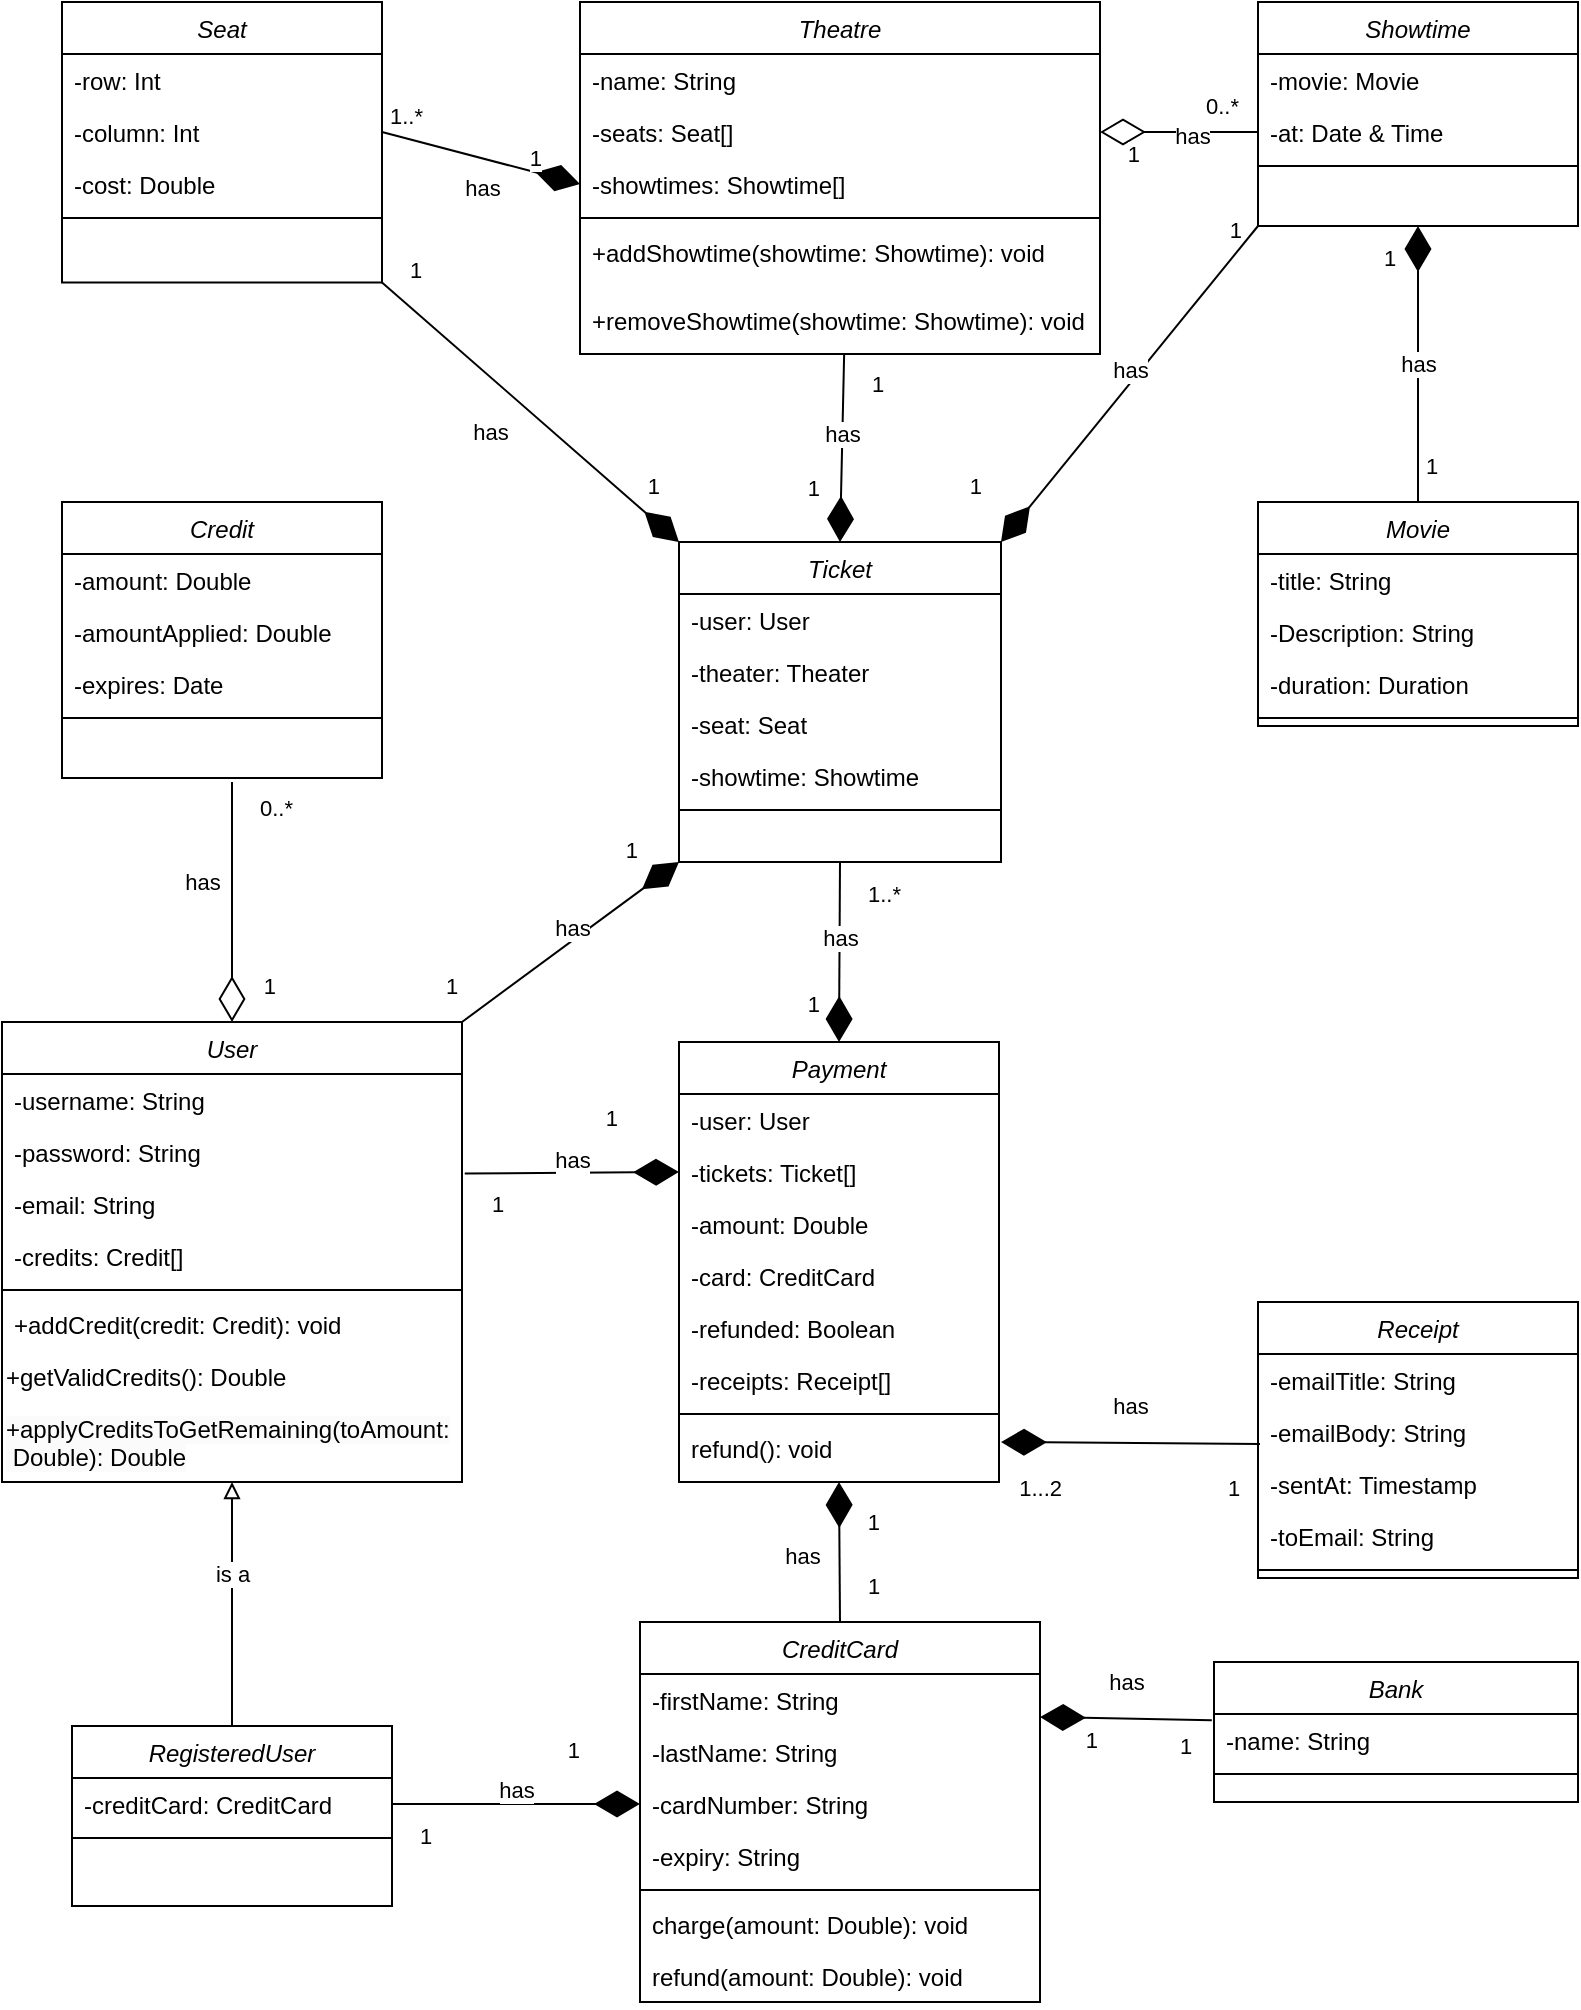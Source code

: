<mxfile version="24.7.17">
  <diagram id="C5RBs43oDa-KdzZeNtuy" name="Page-1">
    <mxGraphModel dx="1640" dy="933" grid="1" gridSize="10" guides="1" tooltips="1" connect="1" arrows="1" fold="1" page="1" pageScale="1" pageWidth="827" pageHeight="1169" math="0" shadow="0">
      <root>
        <mxCell id="WIyWlLk6GJQsqaUBKTNV-0" />
        <mxCell id="WIyWlLk6GJQsqaUBKTNV-1" parent="WIyWlLk6GJQsqaUBKTNV-0" />
        <mxCell id="DrViAI4rW6hLJcOOlYBI-0" value="User" style="swimlane;fontStyle=2;align=center;verticalAlign=top;childLayout=stackLayout;horizontal=1;startSize=26;horizontalStack=0;resizeParent=1;resizeLast=0;collapsible=1;marginBottom=0;rounded=0;shadow=0;strokeWidth=1;" vertex="1" parent="WIyWlLk6GJQsqaUBKTNV-1">
          <mxGeometry x="10" y="620" width="230" height="230" as="geometry">
            <mxRectangle x="230" y="140" width="160" height="26" as="alternateBounds" />
          </mxGeometry>
        </mxCell>
        <mxCell id="DrViAI4rW6hLJcOOlYBI-176" value="-username: String" style="text;align=left;verticalAlign=top;spacingLeft=4;spacingRight=4;overflow=hidden;rotatable=0;points=[[0,0.5],[1,0.5]];portConstraint=eastwest;" vertex="1" parent="DrViAI4rW6hLJcOOlYBI-0">
          <mxGeometry y="26" width="230" height="26" as="geometry" />
        </mxCell>
        <mxCell id="DrViAI4rW6hLJcOOlYBI-177" value="-password: String" style="text;align=left;verticalAlign=top;spacingLeft=4;spacingRight=4;overflow=hidden;rotatable=0;points=[[0,0.5],[1,0.5]];portConstraint=eastwest;" vertex="1" parent="DrViAI4rW6hLJcOOlYBI-0">
          <mxGeometry y="52" width="230" height="26" as="geometry" />
        </mxCell>
        <mxCell id="DrViAI4rW6hLJcOOlYBI-1" value="-email: String" style="text;align=left;verticalAlign=top;spacingLeft=4;spacingRight=4;overflow=hidden;rotatable=0;points=[[0,0.5],[1,0.5]];portConstraint=eastwest;" vertex="1" parent="DrViAI4rW6hLJcOOlYBI-0">
          <mxGeometry y="78" width="230" height="26" as="geometry" />
        </mxCell>
        <mxCell id="DrViAI4rW6hLJcOOlYBI-152" value="-credits: Credit[]" style="text;align=left;verticalAlign=top;spacingLeft=4;spacingRight=4;overflow=hidden;rotatable=0;points=[[0,0.5],[1,0.5]];portConstraint=eastwest;" vertex="1" parent="DrViAI4rW6hLJcOOlYBI-0">
          <mxGeometry y="104" width="230" height="26" as="geometry" />
        </mxCell>
        <mxCell id="DrViAI4rW6hLJcOOlYBI-4" value="" style="line;html=1;strokeWidth=1;align=left;verticalAlign=middle;spacingTop=-1;spacingLeft=3;spacingRight=3;rotatable=0;labelPosition=right;points=[];portConstraint=eastwest;" vertex="1" parent="DrViAI4rW6hLJcOOlYBI-0">
          <mxGeometry y="130" width="230" height="8" as="geometry" />
        </mxCell>
        <mxCell id="DrViAI4rW6hLJcOOlYBI-192" value="+addCredit(credit: Credit): void" style="text;align=left;verticalAlign=top;spacingLeft=4;spacingRight=4;overflow=hidden;rotatable=0;points=[[0,0.5],[1,0.5]];portConstraint=eastwest;" vertex="1" parent="DrViAI4rW6hLJcOOlYBI-0">
          <mxGeometry y="138" width="230" height="26" as="geometry" />
        </mxCell>
        <mxCell id="DrViAI4rW6hLJcOOlYBI-193" value="&lt;span style=&quot;text-wrap-mode: nowrap;&quot;&gt;+getValidCredits(): Double&lt;/span&gt;" style="text;whiteSpace=wrap;html=1;" vertex="1" parent="DrViAI4rW6hLJcOOlYBI-0">
          <mxGeometry y="164" width="230" height="26" as="geometry" />
        </mxCell>
        <mxCell id="DrViAI4rW6hLJcOOlYBI-194" value="&lt;span style=&quot;color: rgb(0, 0, 0); font-family: Helvetica; font-size: 12px; font-style: normal; font-variant-ligatures: normal; font-variant-caps: normal; font-weight: 400; letter-spacing: normal; orphans: 2; text-align: left; text-indent: 0px; text-transform: none; widows: 2; word-spacing: 0px; -webkit-text-stroke-width: 0px; white-space: nowrap; background-color: rgb(251, 251, 251); text-decoration-thickness: initial; text-decoration-style: initial; text-decoration-color: initial; display: inline !important; float: none;&quot;&gt;+applyCreditsToGetRemaining(toAmount:&lt;/span&gt;&lt;div&gt;&lt;span style=&quot;color: rgb(0, 0, 0); font-family: Helvetica; font-size: 12px; font-style: normal; font-variant-ligatures: normal; font-variant-caps: normal; font-weight: 400; letter-spacing: normal; orphans: 2; text-align: left; text-indent: 0px; text-transform: none; widows: 2; word-spacing: 0px; -webkit-text-stroke-width: 0px; white-space: nowrap; background-color: rgb(251, 251, 251); text-decoration-thickness: initial; text-decoration-style: initial; text-decoration-color: initial; display: inline !important; float: none;&quot;&gt;&amp;nbsp;Double): Double&lt;/span&gt;&lt;div&gt;&lt;span style=&quot;color: rgb(0, 0, 0); font-family: Helvetica; font-size: 12px; font-style: normal; font-variant-ligatures: normal; font-variant-caps: normal; font-weight: 400; letter-spacing: normal; orphans: 2; text-align: left; text-indent: 0px; text-transform: none; widows: 2; word-spacing: 0px; -webkit-text-stroke-width: 0px; white-space: nowrap; background-color: rgb(251, 251, 251); text-decoration-thickness: initial; text-decoration-style: initial; text-decoration-color: initial; display: inline !important; float: none;&quot;&gt;&lt;br&gt;&lt;/span&gt;&lt;/div&gt;&lt;/div&gt;" style="text;whiteSpace=wrap;html=1;" vertex="1" parent="DrViAI4rW6hLJcOOlYBI-0">
          <mxGeometry y="190" width="230" height="40" as="geometry" />
        </mxCell>
        <mxCell id="DrViAI4rW6hLJcOOlYBI-6" value="Theatre" style="swimlane;fontStyle=2;align=center;verticalAlign=top;childLayout=stackLayout;horizontal=1;startSize=26;horizontalStack=0;resizeParent=1;resizeLast=0;collapsible=1;marginBottom=0;rounded=0;shadow=0;strokeWidth=1;" vertex="1" parent="WIyWlLk6GJQsqaUBKTNV-1">
          <mxGeometry x="299" y="110" width="260" height="176" as="geometry">
            <mxRectangle x="230" y="140" width="160" height="26" as="alternateBounds" />
          </mxGeometry>
        </mxCell>
        <mxCell id="DrViAI4rW6hLJcOOlYBI-205" value="-name: String" style="text;align=left;verticalAlign=top;spacingLeft=4;spacingRight=4;overflow=hidden;rotatable=0;points=[[0,0.5],[1,0.5]];portConstraint=eastwest;" vertex="1" parent="DrViAI4rW6hLJcOOlYBI-6">
          <mxGeometry y="26" width="260" height="26" as="geometry" />
        </mxCell>
        <mxCell id="DrViAI4rW6hLJcOOlYBI-7" value="-seats: Seat[]" style="text;align=left;verticalAlign=top;spacingLeft=4;spacingRight=4;overflow=hidden;rotatable=0;points=[[0,0.5],[1,0.5]];portConstraint=eastwest;" vertex="1" parent="DrViAI4rW6hLJcOOlYBI-6">
          <mxGeometry y="52" width="260" height="26" as="geometry" />
        </mxCell>
        <mxCell id="DrViAI4rW6hLJcOOlYBI-69" value="-showtimes: Showtime[]" style="text;align=left;verticalAlign=top;spacingLeft=4;spacingRight=4;overflow=hidden;rotatable=0;points=[[0,0.5],[1,0.5]];portConstraint=eastwest;" vertex="1" parent="DrViAI4rW6hLJcOOlYBI-6">
          <mxGeometry y="78" width="260" height="26" as="geometry" />
        </mxCell>
        <mxCell id="DrViAI4rW6hLJcOOlYBI-8" value="" style="line;html=1;strokeWidth=1;align=left;verticalAlign=middle;spacingTop=-1;spacingLeft=3;spacingRight=3;rotatable=0;labelPosition=right;points=[];portConstraint=eastwest;" vertex="1" parent="DrViAI4rW6hLJcOOlYBI-6">
          <mxGeometry y="104" width="260" height="8" as="geometry" />
        </mxCell>
        <mxCell id="DrViAI4rW6hLJcOOlYBI-175" value="+addShowtime(showtime: Showtime): void" style="text;align=left;verticalAlign=top;spacingLeft=4;spacingRight=4;overflow=hidden;rotatable=0;points=[[0,0.5],[1,0.5]];portConstraint=eastwest;" vertex="1" parent="DrViAI4rW6hLJcOOlYBI-6">
          <mxGeometry y="112" width="260" height="34" as="geometry" />
        </mxCell>
        <mxCell id="DrViAI4rW6hLJcOOlYBI-182" value="+removeShowtime(showtime: Showtime): void" style="text;align=left;verticalAlign=top;spacingLeft=4;spacingRight=4;overflow=hidden;rotatable=0;points=[[0,0.5],[1,0.5]];portConstraint=eastwest;" vertex="1" parent="DrViAI4rW6hLJcOOlYBI-6">
          <mxGeometry y="146" width="260" height="30" as="geometry" />
        </mxCell>
        <mxCell id="DrViAI4rW6hLJcOOlYBI-10" value="Movie" style="swimlane;fontStyle=2;align=center;verticalAlign=top;childLayout=stackLayout;horizontal=1;startSize=26;horizontalStack=0;resizeParent=1;resizeLast=0;collapsible=1;marginBottom=0;rounded=0;shadow=0;strokeWidth=1;" vertex="1" parent="WIyWlLk6GJQsqaUBKTNV-1">
          <mxGeometry x="638" y="360" width="160" height="112" as="geometry">
            <mxRectangle x="230" y="140" width="160" height="26" as="alternateBounds" />
          </mxGeometry>
        </mxCell>
        <mxCell id="DrViAI4rW6hLJcOOlYBI-11" value="-title: String" style="text;align=left;verticalAlign=top;spacingLeft=4;spacingRight=4;overflow=hidden;rotatable=0;points=[[0,0.5],[1,0.5]];portConstraint=eastwest;" vertex="1" parent="DrViAI4rW6hLJcOOlYBI-10">
          <mxGeometry y="26" width="160" height="26" as="geometry" />
        </mxCell>
        <mxCell id="DrViAI4rW6hLJcOOlYBI-157" value="-Description: String" style="text;align=left;verticalAlign=top;spacingLeft=4;spacingRight=4;overflow=hidden;rotatable=0;points=[[0,0.5],[1,0.5]];portConstraint=eastwest;" vertex="1" parent="DrViAI4rW6hLJcOOlYBI-10">
          <mxGeometry y="52" width="160" height="26" as="geometry" />
        </mxCell>
        <mxCell id="DrViAI4rW6hLJcOOlYBI-82" value="-duration: Duration" style="text;align=left;verticalAlign=top;spacingLeft=4;spacingRight=4;overflow=hidden;rotatable=0;points=[[0,0.5],[1,0.5]];portConstraint=eastwest;" vertex="1" parent="DrViAI4rW6hLJcOOlYBI-10">
          <mxGeometry y="78" width="160" height="26" as="geometry" />
        </mxCell>
        <mxCell id="DrViAI4rW6hLJcOOlYBI-12" value="" style="line;html=1;strokeWidth=1;align=left;verticalAlign=middle;spacingTop=-1;spacingLeft=3;spacingRight=3;rotatable=0;labelPosition=right;points=[];portConstraint=eastwest;" vertex="1" parent="DrViAI4rW6hLJcOOlYBI-10">
          <mxGeometry y="104" width="160" height="8" as="geometry" />
        </mxCell>
        <mxCell id="DrViAI4rW6hLJcOOlYBI-14" value="Showtime" style="swimlane;fontStyle=2;align=center;verticalAlign=top;childLayout=stackLayout;horizontal=1;startSize=26;horizontalStack=0;resizeParent=1;resizeLast=0;collapsible=1;marginBottom=0;rounded=0;shadow=0;strokeWidth=1;" vertex="1" parent="WIyWlLk6GJQsqaUBKTNV-1">
          <mxGeometry x="638" y="110.0" width="160" height="112" as="geometry">
            <mxRectangle x="230" y="140" width="160" height="26" as="alternateBounds" />
          </mxGeometry>
        </mxCell>
        <mxCell id="DrViAI4rW6hLJcOOlYBI-15" value="-movie: Movie" style="text;align=left;verticalAlign=top;spacingLeft=4;spacingRight=4;overflow=hidden;rotatable=0;points=[[0,0.5],[1,0.5]];portConstraint=eastwest;" vertex="1" parent="DrViAI4rW6hLJcOOlYBI-14">
          <mxGeometry y="26" width="160" height="26" as="geometry" />
        </mxCell>
        <mxCell id="DrViAI4rW6hLJcOOlYBI-81" value="-at: Date &amp; Time" style="text;align=left;verticalAlign=top;spacingLeft=4;spacingRight=4;overflow=hidden;rotatable=0;points=[[0,0.5],[1,0.5]];portConstraint=eastwest;" vertex="1" parent="DrViAI4rW6hLJcOOlYBI-14">
          <mxGeometry y="52" width="160" height="26" as="geometry" />
        </mxCell>
        <mxCell id="DrViAI4rW6hLJcOOlYBI-16" value="" style="line;html=1;strokeWidth=1;align=left;verticalAlign=middle;spacingTop=-1;spacingLeft=3;spacingRight=3;rotatable=0;labelPosition=right;points=[];portConstraint=eastwest;" vertex="1" parent="DrViAI4rW6hLJcOOlYBI-14">
          <mxGeometry y="78" width="160" height="8" as="geometry" />
        </mxCell>
        <mxCell id="DrViAI4rW6hLJcOOlYBI-18" value="Seat" style="swimlane;fontStyle=2;align=center;verticalAlign=top;childLayout=stackLayout;horizontal=1;startSize=26;horizontalStack=0;resizeParent=1;resizeLast=0;collapsible=1;marginBottom=0;rounded=0;shadow=0;strokeWidth=1;" vertex="1" parent="WIyWlLk6GJQsqaUBKTNV-1">
          <mxGeometry x="40" y="110" width="160" height="140.2" as="geometry">
            <mxRectangle x="230" y="140" width="160" height="26" as="alternateBounds" />
          </mxGeometry>
        </mxCell>
        <mxCell id="DrViAI4rW6hLJcOOlYBI-19" value="-row: Int" style="text;align=left;verticalAlign=top;spacingLeft=4;spacingRight=4;overflow=hidden;rotatable=0;points=[[0,0.5],[1,0.5]];portConstraint=eastwest;" vertex="1" parent="DrViAI4rW6hLJcOOlYBI-18">
          <mxGeometry y="26" width="160" height="26" as="geometry" />
        </mxCell>
        <mxCell id="DrViAI4rW6hLJcOOlYBI-93" value="-column: Int" style="text;align=left;verticalAlign=top;spacingLeft=4;spacingRight=4;overflow=hidden;rotatable=0;points=[[0,0.5],[1,0.5]];portConstraint=eastwest;" vertex="1" parent="DrViAI4rW6hLJcOOlYBI-18">
          <mxGeometry y="52" width="160" height="26" as="geometry" />
        </mxCell>
        <mxCell id="DrViAI4rW6hLJcOOlYBI-114" value="-cost: Double" style="text;align=left;verticalAlign=top;spacingLeft=4;spacingRight=4;overflow=hidden;rotatable=0;points=[[0,0.5],[1,0.5]];portConstraint=eastwest;" vertex="1" parent="DrViAI4rW6hLJcOOlYBI-18">
          <mxGeometry y="78" width="160" height="26" as="geometry" />
        </mxCell>
        <mxCell id="DrViAI4rW6hLJcOOlYBI-20" value="" style="line;html=1;strokeWidth=1;align=left;verticalAlign=middle;spacingTop=-1;spacingLeft=3;spacingRight=3;rotatable=0;labelPosition=right;points=[];portConstraint=eastwest;" vertex="1" parent="DrViAI4rW6hLJcOOlYBI-18">
          <mxGeometry y="104" width="160" height="8" as="geometry" />
        </mxCell>
        <mxCell id="DrViAI4rW6hLJcOOlYBI-22" value="Ticket" style="swimlane;fontStyle=2;align=center;verticalAlign=top;childLayout=stackLayout;horizontal=1;startSize=26;horizontalStack=0;resizeParent=1;resizeLast=0;collapsible=1;marginBottom=0;rounded=0;shadow=0;strokeWidth=1;" vertex="1" parent="WIyWlLk6GJQsqaUBKTNV-1">
          <mxGeometry x="348.5" y="380" width="161" height="160" as="geometry">
            <mxRectangle x="230" y="140" width="160" height="26" as="alternateBounds" />
          </mxGeometry>
        </mxCell>
        <mxCell id="DrViAI4rW6hLJcOOlYBI-113" value="-user: User" style="text;align=left;verticalAlign=top;spacingLeft=4;spacingRight=4;overflow=hidden;rotatable=0;points=[[0,0.5],[1,0.5]];portConstraint=eastwest;" vertex="1" parent="DrViAI4rW6hLJcOOlYBI-22">
          <mxGeometry y="26" width="161" height="26" as="geometry" />
        </mxCell>
        <mxCell id="DrViAI4rW6hLJcOOlYBI-23" value="-theater: Theater" style="text;align=left;verticalAlign=top;spacingLeft=4;spacingRight=4;overflow=hidden;rotatable=0;points=[[0,0.5],[1,0.5]];portConstraint=eastwest;" vertex="1" parent="DrViAI4rW6hLJcOOlYBI-22">
          <mxGeometry y="52" width="161" height="26" as="geometry" />
        </mxCell>
        <mxCell id="DrViAI4rW6hLJcOOlYBI-94" value="-seat: Seat" style="text;align=left;verticalAlign=top;spacingLeft=4;spacingRight=4;overflow=hidden;rotatable=0;points=[[0,0.5],[1,0.5]];portConstraint=eastwest;" vertex="1" parent="DrViAI4rW6hLJcOOlYBI-22">
          <mxGeometry y="78" width="161" height="26" as="geometry" />
        </mxCell>
        <mxCell id="DrViAI4rW6hLJcOOlYBI-95" value="-showtime: Showtime" style="text;align=left;verticalAlign=top;spacingLeft=4;spacingRight=4;overflow=hidden;rotatable=0;points=[[0,0.5],[1,0.5]];portConstraint=eastwest;" vertex="1" parent="DrViAI4rW6hLJcOOlYBI-22">
          <mxGeometry y="104" width="161" height="26" as="geometry" />
        </mxCell>
        <mxCell id="DrViAI4rW6hLJcOOlYBI-24" value="" style="line;html=1;strokeWidth=1;align=left;verticalAlign=middle;spacingTop=-1;spacingLeft=3;spacingRight=3;rotatable=0;labelPosition=right;points=[];portConstraint=eastwest;" vertex="1" parent="DrViAI4rW6hLJcOOlYBI-22">
          <mxGeometry y="130" width="161" height="8" as="geometry" />
        </mxCell>
        <mxCell id="DrViAI4rW6hLJcOOlYBI-26" value="Payment" style="swimlane;fontStyle=2;align=center;verticalAlign=top;childLayout=stackLayout;horizontal=1;startSize=26;horizontalStack=0;resizeParent=1;resizeLast=0;collapsible=1;marginBottom=0;rounded=0;shadow=0;strokeWidth=1;" vertex="1" parent="WIyWlLk6GJQsqaUBKTNV-1">
          <mxGeometry x="348.5" y="630" width="160" height="220" as="geometry">
            <mxRectangle x="230" y="140" width="160" height="26" as="alternateBounds" />
          </mxGeometry>
        </mxCell>
        <mxCell id="DrViAI4rW6hLJcOOlYBI-151" value="-user: User" style="text;align=left;verticalAlign=top;spacingLeft=4;spacingRight=4;overflow=hidden;rotatable=0;points=[[0,0.5],[1,0.5]];portConstraint=eastwest;" vertex="1" parent="DrViAI4rW6hLJcOOlYBI-26">
          <mxGeometry y="26" width="160" height="26" as="geometry" />
        </mxCell>
        <mxCell id="DrViAI4rW6hLJcOOlYBI-115" value="-tickets: Ticket[]" style="text;align=left;verticalAlign=top;spacingLeft=4;spacingRight=4;overflow=hidden;rotatable=0;points=[[0,0.5],[1,0.5]];portConstraint=eastwest;" vertex="1" parent="DrViAI4rW6hLJcOOlYBI-26">
          <mxGeometry y="52" width="160" height="26" as="geometry" />
        </mxCell>
        <mxCell id="DrViAI4rW6hLJcOOlYBI-118" value="-amount: Double" style="text;align=left;verticalAlign=top;spacingLeft=4;spacingRight=4;overflow=hidden;rotatable=0;points=[[0,0.5],[1,0.5]];portConstraint=eastwest;" vertex="1" parent="DrViAI4rW6hLJcOOlYBI-26">
          <mxGeometry y="78" width="160" height="26" as="geometry" />
        </mxCell>
        <mxCell id="DrViAI4rW6hLJcOOlYBI-27" value="-card: CreditCard" style="text;align=left;verticalAlign=top;spacingLeft=4;spacingRight=4;overflow=hidden;rotatable=0;points=[[0,0.5],[1,0.5]];portConstraint=eastwest;" vertex="1" parent="DrViAI4rW6hLJcOOlYBI-26">
          <mxGeometry y="104" width="160" height="26" as="geometry" />
        </mxCell>
        <mxCell id="DrViAI4rW6hLJcOOlYBI-149" value="-refunded: Boolean" style="text;align=left;verticalAlign=top;spacingLeft=4;spacingRight=4;overflow=hidden;rotatable=0;points=[[0,0.5],[1,0.5]];portConstraint=eastwest;" vertex="1" parent="DrViAI4rW6hLJcOOlYBI-26">
          <mxGeometry y="130" width="160" height="26" as="geometry" />
        </mxCell>
        <mxCell id="DrViAI4rW6hLJcOOlYBI-160" value="-receipts: Receipt[]" style="text;align=left;verticalAlign=top;spacingLeft=4;spacingRight=4;overflow=hidden;rotatable=0;points=[[0,0.5],[1,0.5]];portConstraint=eastwest;" vertex="1" parent="DrViAI4rW6hLJcOOlYBI-26">
          <mxGeometry y="156" width="160" height="26" as="geometry" />
        </mxCell>
        <mxCell id="DrViAI4rW6hLJcOOlYBI-28" value="" style="line;html=1;strokeWidth=1;align=left;verticalAlign=middle;spacingTop=-1;spacingLeft=3;spacingRight=3;rotatable=0;labelPosition=right;points=[];portConstraint=eastwest;" vertex="1" parent="DrViAI4rW6hLJcOOlYBI-26">
          <mxGeometry y="182" width="160" height="8" as="geometry" />
        </mxCell>
        <mxCell id="DrViAI4rW6hLJcOOlYBI-29" value="refund(): void" style="text;align=left;verticalAlign=top;spacingLeft=4;spacingRight=4;overflow=hidden;rotatable=0;points=[[0,0.5],[1,0.5]];portConstraint=eastwest;" vertex="1" parent="DrViAI4rW6hLJcOOlYBI-26">
          <mxGeometry y="190" width="160" height="26" as="geometry" />
        </mxCell>
        <mxCell id="DrViAI4rW6hLJcOOlYBI-30" value="Receipt" style="swimlane;fontStyle=2;align=center;verticalAlign=top;childLayout=stackLayout;horizontal=1;startSize=26;horizontalStack=0;resizeParent=1;resizeLast=0;collapsible=1;marginBottom=0;rounded=0;shadow=0;strokeWidth=1;" vertex="1" parent="WIyWlLk6GJQsqaUBKTNV-1">
          <mxGeometry x="638" y="760" width="160" height="138" as="geometry">
            <mxRectangle x="230" y="140" width="160" height="26" as="alternateBounds" />
          </mxGeometry>
        </mxCell>
        <mxCell id="DrViAI4rW6hLJcOOlYBI-203" value="-emailTitle: String" style="text;align=left;verticalAlign=top;spacingLeft=4;spacingRight=4;overflow=hidden;rotatable=0;points=[[0,0.5],[1,0.5]];portConstraint=eastwest;" vertex="1" parent="DrViAI4rW6hLJcOOlYBI-30">
          <mxGeometry y="26" width="160" height="26" as="geometry" />
        </mxCell>
        <mxCell id="DrViAI4rW6hLJcOOlYBI-204" value="-emailBody: String" style="text;align=left;verticalAlign=top;spacingLeft=4;spacingRight=4;overflow=hidden;rotatable=0;points=[[0,0.5],[1,0.5]];portConstraint=eastwest;" vertex="1" parent="DrViAI4rW6hLJcOOlYBI-30">
          <mxGeometry y="52" width="160" height="26" as="geometry" />
        </mxCell>
        <mxCell id="DrViAI4rW6hLJcOOlYBI-158" value="-sentAt: Timestamp" style="text;align=left;verticalAlign=top;spacingLeft=4;spacingRight=4;overflow=hidden;rotatable=0;points=[[0,0.5],[1,0.5]];portConstraint=eastwest;" vertex="1" parent="DrViAI4rW6hLJcOOlYBI-30">
          <mxGeometry y="78" width="160" height="26" as="geometry" />
        </mxCell>
        <mxCell id="DrViAI4rW6hLJcOOlYBI-159" value="-toEmail: String" style="text;align=left;verticalAlign=top;spacingLeft=4;spacingRight=4;overflow=hidden;rotatable=0;points=[[0,0.5],[1,0.5]];portConstraint=eastwest;" vertex="1" parent="DrViAI4rW6hLJcOOlYBI-30">
          <mxGeometry y="104" width="160" height="26" as="geometry" />
        </mxCell>
        <mxCell id="DrViAI4rW6hLJcOOlYBI-32" value="" style="line;html=1;strokeWidth=1;align=left;verticalAlign=middle;spacingTop=-1;spacingLeft=3;spacingRight=3;rotatable=0;labelPosition=right;points=[];portConstraint=eastwest;" vertex="1" parent="DrViAI4rW6hLJcOOlYBI-30">
          <mxGeometry y="130" width="160" height="8" as="geometry" />
        </mxCell>
        <mxCell id="DrViAI4rW6hLJcOOlYBI-35" value="Bank" style="swimlane;fontStyle=2;align=center;verticalAlign=top;childLayout=stackLayout;horizontal=1;startSize=26;horizontalStack=0;resizeParent=1;resizeLast=0;collapsible=1;marginBottom=0;rounded=0;shadow=0;strokeWidth=1;" vertex="1" parent="WIyWlLk6GJQsqaUBKTNV-1">
          <mxGeometry x="616" y="940" width="182" height="70" as="geometry">
            <mxRectangle x="230" y="140" width="160" height="26" as="alternateBounds" />
          </mxGeometry>
        </mxCell>
        <mxCell id="DrViAI4rW6hLJcOOlYBI-36" value="-name: String" style="text;align=left;verticalAlign=top;spacingLeft=4;spacingRight=4;overflow=hidden;rotatable=0;points=[[0,0.5],[1,0.5]];portConstraint=eastwest;" vertex="1" parent="DrViAI4rW6hLJcOOlYBI-35">
          <mxGeometry y="26" width="182" height="26" as="geometry" />
        </mxCell>
        <mxCell id="DrViAI4rW6hLJcOOlYBI-37" value="" style="line;html=1;strokeWidth=1;align=left;verticalAlign=middle;spacingTop=-1;spacingLeft=3;spacingRight=3;rotatable=0;labelPosition=right;points=[];portConstraint=eastwest;" vertex="1" parent="DrViAI4rW6hLJcOOlYBI-35">
          <mxGeometry y="52" width="182" height="8" as="geometry" />
        </mxCell>
        <mxCell id="DrViAI4rW6hLJcOOlYBI-39" value="Credit" style="swimlane;fontStyle=2;align=center;verticalAlign=top;childLayout=stackLayout;horizontal=1;startSize=26;horizontalStack=0;resizeParent=1;resizeLast=0;collapsible=1;marginBottom=0;rounded=0;shadow=0;strokeWidth=1;" vertex="1" parent="WIyWlLk6GJQsqaUBKTNV-1">
          <mxGeometry x="40" y="360" width="160" height="138" as="geometry">
            <mxRectangle x="230" y="140" width="160" height="26" as="alternateBounds" />
          </mxGeometry>
        </mxCell>
        <mxCell id="DrViAI4rW6hLJcOOlYBI-40" value="-amount: Double" style="text;align=left;verticalAlign=top;spacingLeft=4;spacingRight=4;overflow=hidden;rotatable=0;points=[[0,0.5],[1,0.5]];portConstraint=eastwest;" vertex="1" parent="DrViAI4rW6hLJcOOlYBI-39">
          <mxGeometry y="26" width="160" height="26" as="geometry" />
        </mxCell>
        <mxCell id="DrViAI4rW6hLJcOOlYBI-195" value="-amountApplied: Double" style="text;align=left;verticalAlign=top;spacingLeft=4;spacingRight=4;overflow=hidden;rotatable=0;points=[[0,0.5],[1,0.5]];portConstraint=eastwest;" vertex="1" parent="DrViAI4rW6hLJcOOlYBI-39">
          <mxGeometry y="52" width="160" height="26" as="geometry" />
        </mxCell>
        <mxCell id="DrViAI4rW6hLJcOOlYBI-133" value="-expires: Date" style="text;align=left;verticalAlign=top;spacingLeft=4;spacingRight=4;overflow=hidden;rotatable=0;points=[[0,0.5],[1,0.5]];portConstraint=eastwest;" vertex="1" parent="DrViAI4rW6hLJcOOlYBI-39">
          <mxGeometry y="78" width="160" height="26" as="geometry" />
        </mxCell>
        <mxCell id="DrViAI4rW6hLJcOOlYBI-41" value="" style="line;html=1;strokeWidth=1;align=left;verticalAlign=middle;spacingTop=-1;spacingLeft=3;spacingRight=3;rotatable=0;labelPosition=right;points=[];portConstraint=eastwest;" vertex="1" parent="DrViAI4rW6hLJcOOlYBI-39">
          <mxGeometry y="104" width="160" height="8" as="geometry" />
        </mxCell>
        <mxCell id="DrViAI4rW6hLJcOOlYBI-43" value="RegisteredUser" style="swimlane;fontStyle=2;align=center;verticalAlign=top;childLayout=stackLayout;horizontal=1;startSize=26;horizontalStack=0;resizeParent=1;resizeLast=0;collapsible=1;marginBottom=0;rounded=0;shadow=0;strokeWidth=1;" vertex="1" parent="WIyWlLk6GJQsqaUBKTNV-1">
          <mxGeometry x="45" y="972" width="160" height="90" as="geometry">
            <mxRectangle x="230" y="140" width="160" height="26" as="alternateBounds" />
          </mxGeometry>
        </mxCell>
        <mxCell id="DrViAI4rW6hLJcOOlYBI-44" value="-creditCard: CreditCard" style="text;align=left;verticalAlign=top;spacingLeft=4;spacingRight=4;overflow=hidden;rotatable=0;points=[[0,0.5],[1,0.5]];portConstraint=eastwest;" vertex="1" parent="DrViAI4rW6hLJcOOlYBI-43">
          <mxGeometry y="26" width="160" height="26" as="geometry" />
        </mxCell>
        <mxCell id="DrViAI4rW6hLJcOOlYBI-45" value="" style="line;html=1;strokeWidth=1;align=left;verticalAlign=middle;spacingTop=-1;spacingLeft=3;spacingRight=3;rotatable=0;labelPosition=right;points=[];portConstraint=eastwest;" vertex="1" parent="DrViAI4rW6hLJcOOlYBI-43">
          <mxGeometry y="52" width="160" height="8" as="geometry" />
        </mxCell>
        <mxCell id="DrViAI4rW6hLJcOOlYBI-47" value="" style="endArrow=block;html=1;endFill=0;edgeStyle=elbowEdgeStyle;elbow=vertical;rounded=0;entryX=0.5;entryY=1;entryDx=0;entryDy=0;exitX=0.5;exitY=0;exitDx=0;exitDy=0;" edge="1" parent="WIyWlLk6GJQsqaUBKTNV-1" source="DrViAI4rW6hLJcOOlYBI-43" target="DrViAI4rW6hLJcOOlYBI-0">
          <mxGeometry width="160" relative="1" as="geometry">
            <mxPoint x="40" y="740" as="sourcePoint" />
            <mxPoint x="200" y="740" as="targetPoint" />
          </mxGeometry>
        </mxCell>
        <mxCell id="DrViAI4rW6hLJcOOlYBI-48" value="is a" style="edgeLabel;html=1;align=center;verticalAlign=middle;resizable=0;points=[];" vertex="1" connectable="0" parent="DrViAI4rW6hLJcOOlYBI-47">
          <mxGeometry x="0.39" relative="1" as="geometry">
            <mxPoint y="9" as="offset" />
          </mxGeometry>
        </mxCell>
        <mxCell id="DrViAI4rW6hLJcOOlYBI-55" value="" style="endArrow=diamondThin;html=1;rounded=0;endFill=1;endSize=20;exitX=1;exitY=0.5;exitDx=0;exitDy=0;entryX=0;entryY=0.5;entryDx=0;entryDy=0;" edge="1" parent="WIyWlLk6GJQsqaUBKTNV-1" source="DrViAI4rW6hLJcOOlYBI-93" target="DrViAI4rW6hLJcOOlYBI-69">
          <mxGeometry relative="1" as="geometry">
            <mxPoint x="11" y="119.8" as="sourcePoint" />
            <mxPoint x="479" y="261.8" as="targetPoint" />
          </mxGeometry>
        </mxCell>
        <mxCell id="DrViAI4rW6hLJcOOlYBI-56" value="has" style="edgeLabel;resizable=0;html=1;;align=center;verticalAlign=middle;" connectable="0" vertex="1" parent="DrViAI4rW6hLJcOOlYBI-55">
          <mxGeometry relative="1" as="geometry">
            <mxPoint y="15" as="offset" />
          </mxGeometry>
        </mxCell>
        <mxCell id="DrViAI4rW6hLJcOOlYBI-57" value="1..*" style="edgeLabel;resizable=0;html=1;;align=left;verticalAlign=bottom;" connectable="0" vertex="1" parent="DrViAI4rW6hLJcOOlYBI-55">
          <mxGeometry x="-1" relative="1" as="geometry">
            <mxPoint x="2" as="offset" />
          </mxGeometry>
        </mxCell>
        <mxCell id="DrViAI4rW6hLJcOOlYBI-58" value="1" style="edgeLabel;resizable=0;html=1;;align=right;verticalAlign=bottom;" connectable="0" vertex="1" parent="DrViAI4rW6hLJcOOlYBI-55">
          <mxGeometry x="1" relative="1" as="geometry">
            <mxPoint x="-19" y="-5" as="offset" />
          </mxGeometry>
        </mxCell>
        <mxCell id="DrViAI4rW6hLJcOOlYBI-76" value="" style="endArrow=diamondThin;html=1;rounded=0;endFill=0;endSize=20;entryX=1;entryY=0.5;entryDx=0;entryDy=0;exitX=0;exitY=0.5;exitDx=0;exitDy=0;" edge="1" parent="WIyWlLk6GJQsqaUBKTNV-1" source="DrViAI4rW6hLJcOOlYBI-81" target="DrViAI4rW6hLJcOOlYBI-7">
          <mxGeometry relative="1" as="geometry">
            <mxPoint x="636" y="-26.2" as="sourcePoint" />
            <mxPoint x="520" y="-30.2" as="targetPoint" />
          </mxGeometry>
        </mxCell>
        <mxCell id="DrViAI4rW6hLJcOOlYBI-77" value="has" style="edgeLabel;resizable=0;html=1;;align=center;verticalAlign=middle;" connectable="0" vertex="1" parent="DrViAI4rW6hLJcOOlYBI-76">
          <mxGeometry relative="1" as="geometry">
            <mxPoint x="6" y="2" as="offset" />
          </mxGeometry>
        </mxCell>
        <mxCell id="DrViAI4rW6hLJcOOlYBI-78" value="0..*" style="edgeLabel;resizable=0;html=1;;align=left;verticalAlign=bottom;" connectable="0" vertex="1" parent="DrViAI4rW6hLJcOOlYBI-76">
          <mxGeometry x="-1" relative="1" as="geometry">
            <mxPoint x="-28" y="-5" as="offset" />
          </mxGeometry>
        </mxCell>
        <mxCell id="DrViAI4rW6hLJcOOlYBI-79" value="1" style="edgeLabel;resizable=0;html=1;;align=right;verticalAlign=bottom;" connectable="0" vertex="1" parent="DrViAI4rW6hLJcOOlYBI-76">
          <mxGeometry x="1" relative="1" as="geometry">
            <mxPoint x="20" y="19" as="offset" />
          </mxGeometry>
        </mxCell>
        <mxCell id="DrViAI4rW6hLJcOOlYBI-83" value="" style="endArrow=diamondThin;html=1;rounded=0;endFill=1;endSize=20;exitX=0.5;exitY=0;exitDx=0;exitDy=0;entryX=0.5;entryY=1;entryDx=0;entryDy=0;" edge="1" parent="WIyWlLk6GJQsqaUBKTNV-1" source="DrViAI4rW6hLJcOOlYBI-10" target="DrViAI4rW6hLJcOOlYBI-14">
          <mxGeometry relative="1" as="geometry">
            <mxPoint x="690" y="350" as="sourcePoint" />
            <mxPoint x="718" y="260" as="targetPoint" />
          </mxGeometry>
        </mxCell>
        <mxCell id="DrViAI4rW6hLJcOOlYBI-84" value="has" style="edgeLabel;resizable=0;html=1;;align=center;verticalAlign=middle;" connectable="0" vertex="1" parent="DrViAI4rW6hLJcOOlYBI-83">
          <mxGeometry relative="1" as="geometry">
            <mxPoint as="offset" />
          </mxGeometry>
        </mxCell>
        <mxCell id="DrViAI4rW6hLJcOOlYBI-85" value="1" style="edgeLabel;resizable=0;html=1;;align=left;verticalAlign=bottom;" connectable="0" vertex="1" parent="DrViAI4rW6hLJcOOlYBI-83">
          <mxGeometry x="-1" relative="1" as="geometry">
            <mxPoint x="2" y="-10" as="offset" />
          </mxGeometry>
        </mxCell>
        <mxCell id="DrViAI4rW6hLJcOOlYBI-86" value="1" style="edgeLabel;resizable=0;html=1;;align=right;verticalAlign=bottom;" connectable="0" vertex="1" parent="DrViAI4rW6hLJcOOlYBI-83">
          <mxGeometry x="1" relative="1" as="geometry">
            <mxPoint x="-88" y="10" as="offset" />
          </mxGeometry>
        </mxCell>
        <mxCell id="DrViAI4rW6hLJcOOlYBI-96" value="" style="endArrow=diamondThin;html=1;rounded=0;endFill=1;endSize=20;entryX=0.5;entryY=0;entryDx=0;entryDy=0;exitX=0.508;exitY=0.99;exitDx=0;exitDy=0;exitPerimeter=0;" edge="1" parent="WIyWlLk6GJQsqaUBKTNV-1" source="DrViAI4rW6hLJcOOlYBI-182" target="DrViAI4rW6hLJcOOlYBI-22">
          <mxGeometry relative="1" as="geometry">
            <mxPoint x="480" y="290" as="sourcePoint" />
            <mxPoint x="479" y="350" as="targetPoint" />
          </mxGeometry>
        </mxCell>
        <mxCell id="DrViAI4rW6hLJcOOlYBI-97" value="has" style="edgeLabel;resizable=0;html=1;;align=center;verticalAlign=middle;" connectable="0" vertex="1" parent="DrViAI4rW6hLJcOOlYBI-96">
          <mxGeometry relative="1" as="geometry">
            <mxPoint y="-7" as="offset" />
          </mxGeometry>
        </mxCell>
        <mxCell id="DrViAI4rW6hLJcOOlYBI-98" value="1" style="edgeLabel;resizable=0;html=1;;align=left;verticalAlign=bottom;" connectable="0" vertex="1" parent="DrViAI4rW6hLJcOOlYBI-96">
          <mxGeometry x="-1" relative="1" as="geometry">
            <mxPoint x="12" y="24" as="offset" />
          </mxGeometry>
        </mxCell>
        <mxCell id="DrViAI4rW6hLJcOOlYBI-99" value="1" style="edgeLabel;resizable=0;html=1;;align=right;verticalAlign=bottom;" connectable="0" vertex="1" parent="DrViAI4rW6hLJcOOlYBI-96">
          <mxGeometry x="1" relative="1" as="geometry">
            <mxPoint x="-9" y="-19" as="offset" />
          </mxGeometry>
        </mxCell>
        <mxCell id="DrViAI4rW6hLJcOOlYBI-100" value="" style="endArrow=diamondThin;html=1;rounded=0;endFill=1;endSize=20;entryX=1;entryY=0;entryDx=0;entryDy=0;exitX=0;exitY=1;exitDx=0;exitDy=0;" edge="1" parent="WIyWlLk6GJQsqaUBKTNV-1" source="DrViAI4rW6hLJcOOlYBI-14" target="DrViAI4rW6hLJcOOlYBI-22">
          <mxGeometry relative="1" as="geometry">
            <mxPoint x="639" y="260" as="sourcePoint" />
            <mxPoint x="718" y="350" as="targetPoint" />
          </mxGeometry>
        </mxCell>
        <mxCell id="DrViAI4rW6hLJcOOlYBI-101" value="has" style="edgeLabel;resizable=0;html=1;;align=center;verticalAlign=middle;" connectable="0" vertex="1" parent="DrViAI4rW6hLJcOOlYBI-100">
          <mxGeometry relative="1" as="geometry">
            <mxPoint y="-7" as="offset" />
          </mxGeometry>
        </mxCell>
        <mxCell id="DrViAI4rW6hLJcOOlYBI-102" value="1" style="edgeLabel;resizable=0;html=1;;align=left;verticalAlign=bottom;" connectable="0" vertex="1" parent="DrViAI4rW6hLJcOOlYBI-100">
          <mxGeometry x="-1" relative="1" as="geometry">
            <mxPoint x="61" y="24" as="offset" />
          </mxGeometry>
        </mxCell>
        <mxCell id="DrViAI4rW6hLJcOOlYBI-103" value="1" style="edgeLabel;resizable=0;html=1;;align=right;verticalAlign=bottom;" connectable="0" vertex="1" parent="DrViAI4rW6hLJcOOlYBI-100">
          <mxGeometry x="1" relative="1" as="geometry">
            <mxPoint x="-9" y="-19" as="offset" />
          </mxGeometry>
        </mxCell>
        <mxCell id="DrViAI4rW6hLJcOOlYBI-104" value="" style="endArrow=diamondThin;html=1;rounded=0;endFill=1;endSize=20;exitX=1;exitY=1;exitDx=0;exitDy=0;entryX=0;entryY=0;entryDx=0;entryDy=0;" edge="1" parent="WIyWlLk6GJQsqaUBKTNV-1" source="DrViAI4rW6hLJcOOlYBI-18" target="DrViAI4rW6hLJcOOlYBI-22">
          <mxGeometry relative="1" as="geometry">
            <mxPoint x="238.2" y="288.45" as="sourcePoint" />
            <mxPoint x="499" y="370" as="targetPoint" />
          </mxGeometry>
        </mxCell>
        <mxCell id="DrViAI4rW6hLJcOOlYBI-105" value="has" style="edgeLabel;resizable=0;html=1;;align=center;verticalAlign=middle;" connectable="0" vertex="1" parent="DrViAI4rW6hLJcOOlYBI-104">
          <mxGeometry relative="1" as="geometry">
            <mxPoint x="-20" y="10" as="offset" />
          </mxGeometry>
        </mxCell>
        <mxCell id="DrViAI4rW6hLJcOOlYBI-106" value="1" style="edgeLabel;resizable=0;html=1;;align=left;verticalAlign=bottom;" connectable="0" vertex="1" parent="DrViAI4rW6hLJcOOlYBI-104">
          <mxGeometry x="-1" relative="1" as="geometry">
            <mxPoint x="12" y="2" as="offset" />
          </mxGeometry>
        </mxCell>
        <mxCell id="DrViAI4rW6hLJcOOlYBI-107" value="1" style="edgeLabel;resizable=0;html=1;;align=right;verticalAlign=bottom;" connectable="0" vertex="1" parent="DrViAI4rW6hLJcOOlYBI-104">
          <mxGeometry x="1" relative="1" as="geometry">
            <mxPoint x="-9" y="-19" as="offset" />
          </mxGeometry>
        </mxCell>
        <mxCell id="DrViAI4rW6hLJcOOlYBI-109" value="" style="endArrow=diamondThin;html=1;rounded=0;endFill=1;endSize=20;exitX=1;exitY=0;exitDx=0;exitDy=0;entryX=0;entryY=1;entryDx=0;entryDy=0;" edge="1" parent="WIyWlLk6GJQsqaUBKTNV-1" source="DrViAI4rW6hLJcOOlYBI-0" target="DrViAI4rW6hLJcOOlYBI-22">
          <mxGeometry relative="1" as="geometry">
            <mxPoint x="248" y="272" as="sourcePoint" />
            <mxPoint x="409" y="370" as="targetPoint" />
          </mxGeometry>
        </mxCell>
        <mxCell id="DrViAI4rW6hLJcOOlYBI-110" value="has" style="edgeLabel;resizable=0;html=1;;align=center;verticalAlign=middle;" connectable="0" vertex="1" parent="DrViAI4rW6hLJcOOlYBI-109">
          <mxGeometry relative="1" as="geometry">
            <mxPoint y="-7" as="offset" />
          </mxGeometry>
        </mxCell>
        <mxCell id="DrViAI4rW6hLJcOOlYBI-111" value="1" style="edgeLabel;resizable=0;html=1;;align=left;verticalAlign=bottom;" connectable="0" vertex="1" parent="DrViAI4rW6hLJcOOlYBI-109">
          <mxGeometry x="-1" relative="1" as="geometry">
            <mxPoint x="-10" y="-10" as="offset" />
          </mxGeometry>
        </mxCell>
        <mxCell id="DrViAI4rW6hLJcOOlYBI-112" value="1" style="edgeLabel;resizable=0;html=1;;align=right;verticalAlign=bottom;" connectable="0" vertex="1" parent="DrViAI4rW6hLJcOOlYBI-109">
          <mxGeometry x="1" relative="1" as="geometry">
            <mxPoint x="-20" y="3" as="offset" />
          </mxGeometry>
        </mxCell>
        <mxCell id="DrViAI4rW6hLJcOOlYBI-119" value="" style="endArrow=diamondThin;html=1;rounded=0;endFill=1;endSize=20;exitX=1.006;exitY=-0.085;exitDx=0;exitDy=0;entryX=0;entryY=0.5;entryDx=0;entryDy=0;exitPerimeter=0;" edge="1" parent="WIyWlLk6GJQsqaUBKTNV-1" source="DrViAI4rW6hLJcOOlYBI-1" target="DrViAI4rW6hLJcOOlYBI-115">
          <mxGeometry relative="1" as="geometry">
            <mxPoint x="210" y="393" as="sourcePoint" />
            <mxPoint x="310" y="680" as="targetPoint" />
          </mxGeometry>
        </mxCell>
        <mxCell id="DrViAI4rW6hLJcOOlYBI-120" value="has" style="edgeLabel;resizable=0;html=1;;align=center;verticalAlign=middle;" connectable="0" vertex="1" parent="DrViAI4rW6hLJcOOlYBI-119">
          <mxGeometry relative="1" as="geometry">
            <mxPoint y="-7" as="offset" />
          </mxGeometry>
        </mxCell>
        <mxCell id="DrViAI4rW6hLJcOOlYBI-121" value="1" style="edgeLabel;resizable=0;html=1;;align=left;verticalAlign=bottom;" connectable="0" vertex="1" parent="DrViAI4rW6hLJcOOlYBI-119">
          <mxGeometry x="-1" relative="1" as="geometry">
            <mxPoint x="12" y="24" as="offset" />
          </mxGeometry>
        </mxCell>
        <mxCell id="DrViAI4rW6hLJcOOlYBI-122" value="1" style="edgeLabel;resizable=0;html=1;;align=right;verticalAlign=bottom;" connectable="0" vertex="1" parent="DrViAI4rW6hLJcOOlYBI-119">
          <mxGeometry x="1" relative="1" as="geometry">
            <mxPoint x="-30" y="-19" as="offset" />
          </mxGeometry>
        </mxCell>
        <mxCell id="DrViAI4rW6hLJcOOlYBI-123" value="" style="endArrow=diamondThin;html=1;rounded=0;endFill=1;endSize=20;entryX=0.5;entryY=0;entryDx=0;entryDy=0;exitX=0.5;exitY=1;exitDx=0;exitDy=0;" edge="1" parent="WIyWlLk6GJQsqaUBKTNV-1" source="DrViAI4rW6hLJcOOlYBI-22" target="DrViAI4rW6hLJcOOlYBI-26">
          <mxGeometry relative="1" as="geometry">
            <mxPoint x="310" y="570" as="sourcePoint" />
            <mxPoint x="550" y="580" as="targetPoint" />
          </mxGeometry>
        </mxCell>
        <mxCell id="DrViAI4rW6hLJcOOlYBI-124" value="has" style="edgeLabel;resizable=0;html=1;;align=center;verticalAlign=middle;" connectable="0" vertex="1" parent="DrViAI4rW6hLJcOOlYBI-123">
          <mxGeometry relative="1" as="geometry">
            <mxPoint y="-7" as="offset" />
          </mxGeometry>
        </mxCell>
        <mxCell id="DrViAI4rW6hLJcOOlYBI-125" value="1..*" style="edgeLabel;resizable=0;html=1;;align=left;verticalAlign=bottom;" connectable="0" vertex="1" parent="DrViAI4rW6hLJcOOlYBI-123">
          <mxGeometry x="-1" relative="1" as="geometry">
            <mxPoint x="12" y="24" as="offset" />
          </mxGeometry>
        </mxCell>
        <mxCell id="DrViAI4rW6hLJcOOlYBI-126" value="1" style="edgeLabel;resizable=0;html=1;;align=right;verticalAlign=bottom;" connectable="0" vertex="1" parent="DrViAI4rW6hLJcOOlYBI-123">
          <mxGeometry x="1" relative="1" as="geometry">
            <mxPoint x="-9" y="-10" as="offset" />
          </mxGeometry>
        </mxCell>
        <mxCell id="DrViAI4rW6hLJcOOlYBI-127" value="" style="endArrow=diamondThin;html=1;rounded=0;endFill=1;endSize=20;exitX=0;exitY=0.5;exitDx=0;exitDy=0;entryX=1;entryY=0.5;entryDx=0;entryDy=0;" edge="1" parent="WIyWlLk6GJQsqaUBKTNV-1">
          <mxGeometry relative="1" as="geometry">
            <mxPoint x="639" y="831.0" as="sourcePoint" />
            <mxPoint x="509.5" y="830" as="targetPoint" />
          </mxGeometry>
        </mxCell>
        <mxCell id="DrViAI4rW6hLJcOOlYBI-128" value="has" style="edgeLabel;resizable=0;html=1;;align=center;verticalAlign=middle;" connectable="0" vertex="1" parent="DrViAI4rW6hLJcOOlYBI-127">
          <mxGeometry relative="1" as="geometry">
            <mxPoint y="-19" as="offset" />
          </mxGeometry>
        </mxCell>
        <mxCell id="DrViAI4rW6hLJcOOlYBI-129" value="1" style="edgeLabel;resizable=0;html=1;;align=left;verticalAlign=bottom;" connectable="0" vertex="1" parent="DrViAI4rW6hLJcOOlYBI-127">
          <mxGeometry x="-1" relative="1" as="geometry">
            <mxPoint x="-18" y="30" as="offset" />
          </mxGeometry>
        </mxCell>
        <mxCell id="DrViAI4rW6hLJcOOlYBI-130" value="1...2" style="edgeLabel;resizable=0;html=1;;align=right;verticalAlign=bottom;" connectable="0" vertex="1" parent="DrViAI4rW6hLJcOOlYBI-127">
          <mxGeometry x="1" relative="1" as="geometry">
            <mxPoint x="31" y="31" as="offset" />
          </mxGeometry>
        </mxCell>
        <mxCell id="DrViAI4rW6hLJcOOlYBI-153" value="" style="endArrow=diamondThin;html=1;rounded=0;endFill=0;endSize=20;entryX=0.5;entryY=0;entryDx=0;entryDy=0;" edge="1" parent="WIyWlLk6GJQsqaUBKTNV-1" target="DrViAI4rW6hLJcOOlYBI-0">
          <mxGeometry relative="1" as="geometry">
            <mxPoint x="125" y="500" as="sourcePoint" />
            <mxPoint x="110" y="490" as="targetPoint" />
          </mxGeometry>
        </mxCell>
        <mxCell id="DrViAI4rW6hLJcOOlYBI-154" value="has" style="edgeLabel;resizable=0;html=1;;align=center;verticalAlign=middle;" connectable="0" vertex="1" parent="DrViAI4rW6hLJcOOlYBI-153">
          <mxGeometry relative="1" as="geometry">
            <mxPoint x="-15" y="-10" as="offset" />
          </mxGeometry>
        </mxCell>
        <mxCell id="DrViAI4rW6hLJcOOlYBI-155" value="0..*" style="edgeLabel;resizable=0;html=1;;align=left;verticalAlign=bottom;" connectable="0" vertex="1" parent="DrViAI4rW6hLJcOOlYBI-153">
          <mxGeometry x="-1" relative="1" as="geometry">
            <mxPoint x="12" y="21" as="offset" />
          </mxGeometry>
        </mxCell>
        <mxCell id="DrViAI4rW6hLJcOOlYBI-156" value="1" style="edgeLabel;resizable=0;html=1;;align=right;verticalAlign=bottom;" connectable="0" vertex="1" parent="DrViAI4rW6hLJcOOlYBI-153">
          <mxGeometry x="1" relative="1" as="geometry">
            <mxPoint x="22" y="-10" as="offset" />
          </mxGeometry>
        </mxCell>
        <mxCell id="DrViAI4rW6hLJcOOlYBI-161" value="" style="endArrow=diamondThin;html=1;rounded=0;endFill=1;endSize=20;exitX=-0.006;exitY=0.12;exitDx=0;exitDy=0;entryX=1;entryY=0.25;entryDx=0;entryDy=0;exitPerimeter=0;" edge="1" parent="WIyWlLk6GJQsqaUBKTNV-1" source="DrViAI4rW6hLJcOOlYBI-36" target="DrViAI4rW6hLJcOOlYBI-170">
          <mxGeometry relative="1" as="geometry">
            <mxPoint x="539" y="975" as="sourcePoint" />
            <mxPoint x="559" y="738" as="targetPoint" />
          </mxGeometry>
        </mxCell>
        <mxCell id="DrViAI4rW6hLJcOOlYBI-162" value="has" style="edgeLabel;resizable=0;html=1;;align=center;verticalAlign=middle;" connectable="0" vertex="1" parent="DrViAI4rW6hLJcOOlYBI-161">
          <mxGeometry relative="1" as="geometry">
            <mxPoint y="-19" as="offset" />
          </mxGeometry>
        </mxCell>
        <mxCell id="DrViAI4rW6hLJcOOlYBI-163" value="1" style="edgeLabel;resizable=0;html=1;;align=left;verticalAlign=bottom;" connectable="0" vertex="1" parent="DrViAI4rW6hLJcOOlYBI-161">
          <mxGeometry x="-1" relative="1" as="geometry">
            <mxPoint x="-18" y="21" as="offset" />
          </mxGeometry>
        </mxCell>
        <mxCell id="DrViAI4rW6hLJcOOlYBI-164" value="1" style="edgeLabel;resizable=0;html=1;;align=right;verticalAlign=bottom;" connectable="0" vertex="1" parent="DrViAI4rW6hLJcOOlYBI-161">
          <mxGeometry x="1" relative="1" as="geometry">
            <mxPoint x="30" y="20" as="offset" />
          </mxGeometry>
        </mxCell>
        <mxCell id="DrViAI4rW6hLJcOOlYBI-170" value="CreditCard" style="swimlane;fontStyle=2;align=center;verticalAlign=top;childLayout=stackLayout;horizontal=1;startSize=26;horizontalStack=0;resizeParent=1;resizeLast=0;collapsible=1;marginBottom=0;rounded=0;shadow=0;strokeWidth=1;" vertex="1" parent="WIyWlLk6GJQsqaUBKTNV-1">
          <mxGeometry x="329" y="920" width="200" height="190" as="geometry">
            <mxRectangle x="230" y="140" width="160" height="26" as="alternateBounds" />
          </mxGeometry>
        </mxCell>
        <mxCell id="DrViAI4rW6hLJcOOlYBI-197" value="-firstName: String" style="text;align=left;verticalAlign=top;spacingLeft=4;spacingRight=4;overflow=hidden;rotatable=0;points=[[0,0.5],[1,0.5]];portConstraint=eastwest;" vertex="1" parent="DrViAI4rW6hLJcOOlYBI-170">
          <mxGeometry y="26" width="200" height="26" as="geometry" />
        </mxCell>
        <mxCell id="DrViAI4rW6hLJcOOlYBI-198" value="-lastName: String" style="text;align=left;verticalAlign=top;spacingLeft=4;spacingRight=4;overflow=hidden;rotatable=0;points=[[0,0.5],[1,0.5]];portConstraint=eastwest;" vertex="1" parent="DrViAI4rW6hLJcOOlYBI-170">
          <mxGeometry y="52" width="200" height="26" as="geometry" />
        </mxCell>
        <mxCell id="DrViAI4rW6hLJcOOlYBI-171" value="-cardNumber: String" style="text;align=left;verticalAlign=top;spacingLeft=4;spacingRight=4;overflow=hidden;rotatable=0;points=[[0,0.5],[1,0.5]];portConstraint=eastwest;" vertex="1" parent="DrViAI4rW6hLJcOOlYBI-170">
          <mxGeometry y="78" width="200" height="26" as="geometry" />
        </mxCell>
        <mxCell id="DrViAI4rW6hLJcOOlYBI-196" value="-expiry: String" style="text;align=left;verticalAlign=top;spacingLeft=4;spacingRight=4;overflow=hidden;rotatable=0;points=[[0,0.5],[1,0.5]];portConstraint=eastwest;" vertex="1" parent="DrViAI4rW6hLJcOOlYBI-170">
          <mxGeometry y="104" width="200" height="26" as="geometry" />
        </mxCell>
        <mxCell id="DrViAI4rW6hLJcOOlYBI-173" value="" style="line;html=1;strokeWidth=1;align=left;verticalAlign=middle;spacingTop=-1;spacingLeft=3;spacingRight=3;rotatable=0;labelPosition=right;points=[];portConstraint=eastwest;" vertex="1" parent="DrViAI4rW6hLJcOOlYBI-170">
          <mxGeometry y="130" width="200" height="8" as="geometry" />
        </mxCell>
        <mxCell id="DrViAI4rW6hLJcOOlYBI-174" value="charge(amount: Double): void" style="text;align=left;verticalAlign=top;spacingLeft=4;spacingRight=4;overflow=hidden;rotatable=0;points=[[0,0.5],[1,0.5]];portConstraint=eastwest;" vertex="1" parent="DrViAI4rW6hLJcOOlYBI-170">
          <mxGeometry y="138" width="200" height="26" as="geometry" />
        </mxCell>
        <mxCell id="DrViAI4rW6hLJcOOlYBI-201" value="refund(amount: Double): void" style="text;align=left;verticalAlign=top;spacingLeft=4;spacingRight=4;overflow=hidden;rotatable=0;points=[[0,0.5],[1,0.5]];portConstraint=eastwest;" vertex="1" parent="DrViAI4rW6hLJcOOlYBI-170">
          <mxGeometry y="164" width="200" height="26" as="geometry" />
        </mxCell>
        <mxCell id="DrViAI4rW6hLJcOOlYBI-178" value="" style="endArrow=diamondThin;html=1;rounded=0;endFill=1;endSize=20;exitX=1;exitY=0.5;exitDx=0;exitDy=0;entryX=0;entryY=0.5;entryDx=0;entryDy=0;" edge="1" parent="WIyWlLk6GJQsqaUBKTNV-1" source="DrViAI4rW6hLJcOOlYBI-44" target="DrViAI4rW6hLJcOOlYBI-171">
          <mxGeometry relative="1" as="geometry">
            <mxPoint x="199.2" y="979.674" as="sourcePoint" />
            <mxPoint x="399" y="982" as="targetPoint" />
          </mxGeometry>
        </mxCell>
        <mxCell id="DrViAI4rW6hLJcOOlYBI-179" value="has" style="edgeLabel;resizable=0;html=1;;align=center;verticalAlign=middle;" connectable="0" vertex="1" parent="DrViAI4rW6hLJcOOlYBI-178">
          <mxGeometry relative="1" as="geometry">
            <mxPoint y="-7" as="offset" />
          </mxGeometry>
        </mxCell>
        <mxCell id="DrViAI4rW6hLJcOOlYBI-180" value="1" style="edgeLabel;resizable=0;html=1;;align=left;verticalAlign=bottom;" connectable="0" vertex="1" parent="DrViAI4rW6hLJcOOlYBI-178">
          <mxGeometry x="-1" relative="1" as="geometry">
            <mxPoint x="12" y="24" as="offset" />
          </mxGeometry>
        </mxCell>
        <mxCell id="DrViAI4rW6hLJcOOlYBI-181" value="1" style="edgeLabel;resizable=0;html=1;;align=right;verticalAlign=bottom;" connectable="0" vertex="1" parent="DrViAI4rW6hLJcOOlYBI-178">
          <mxGeometry x="1" relative="1" as="geometry">
            <mxPoint x="-30" y="-19" as="offset" />
          </mxGeometry>
        </mxCell>
        <mxCell id="DrViAI4rW6hLJcOOlYBI-187" value="" style="endArrow=diamondThin;html=1;rounded=0;endFill=1;endSize=20;exitX=0.5;exitY=0;exitDx=0;exitDy=0;entryX=0.5;entryY=1;entryDx=0;entryDy=0;" edge="1" parent="WIyWlLk6GJQsqaUBKTNV-1" source="DrViAI4rW6hLJcOOlYBI-170" target="DrViAI4rW6hLJcOOlYBI-26">
          <mxGeometry relative="1" as="geometry">
            <mxPoint x="210" y="1009" as="sourcePoint" />
            <mxPoint x="410" y="1009" as="targetPoint" />
          </mxGeometry>
        </mxCell>
        <mxCell id="DrViAI4rW6hLJcOOlYBI-188" value="has" style="edgeLabel;resizable=0;html=1;;align=center;verticalAlign=middle;" connectable="0" vertex="1" parent="DrViAI4rW6hLJcOOlYBI-187">
          <mxGeometry relative="1" as="geometry">
            <mxPoint x="-19" y="2" as="offset" />
          </mxGeometry>
        </mxCell>
        <mxCell id="DrViAI4rW6hLJcOOlYBI-189" value="1" style="edgeLabel;resizable=0;html=1;;align=left;verticalAlign=bottom;" connectable="0" vertex="1" parent="DrViAI4rW6hLJcOOlYBI-187">
          <mxGeometry x="-1" relative="1" as="geometry">
            <mxPoint x="12" y="-10" as="offset" />
          </mxGeometry>
        </mxCell>
        <mxCell id="DrViAI4rW6hLJcOOlYBI-190" value="1" style="edgeLabel;resizable=0;html=1;;align=right;verticalAlign=bottom;" connectable="0" vertex="1" parent="DrViAI4rW6hLJcOOlYBI-187">
          <mxGeometry x="1" relative="1" as="geometry">
            <mxPoint x="21" y="28" as="offset" />
          </mxGeometry>
        </mxCell>
      </root>
    </mxGraphModel>
  </diagram>
</mxfile>
